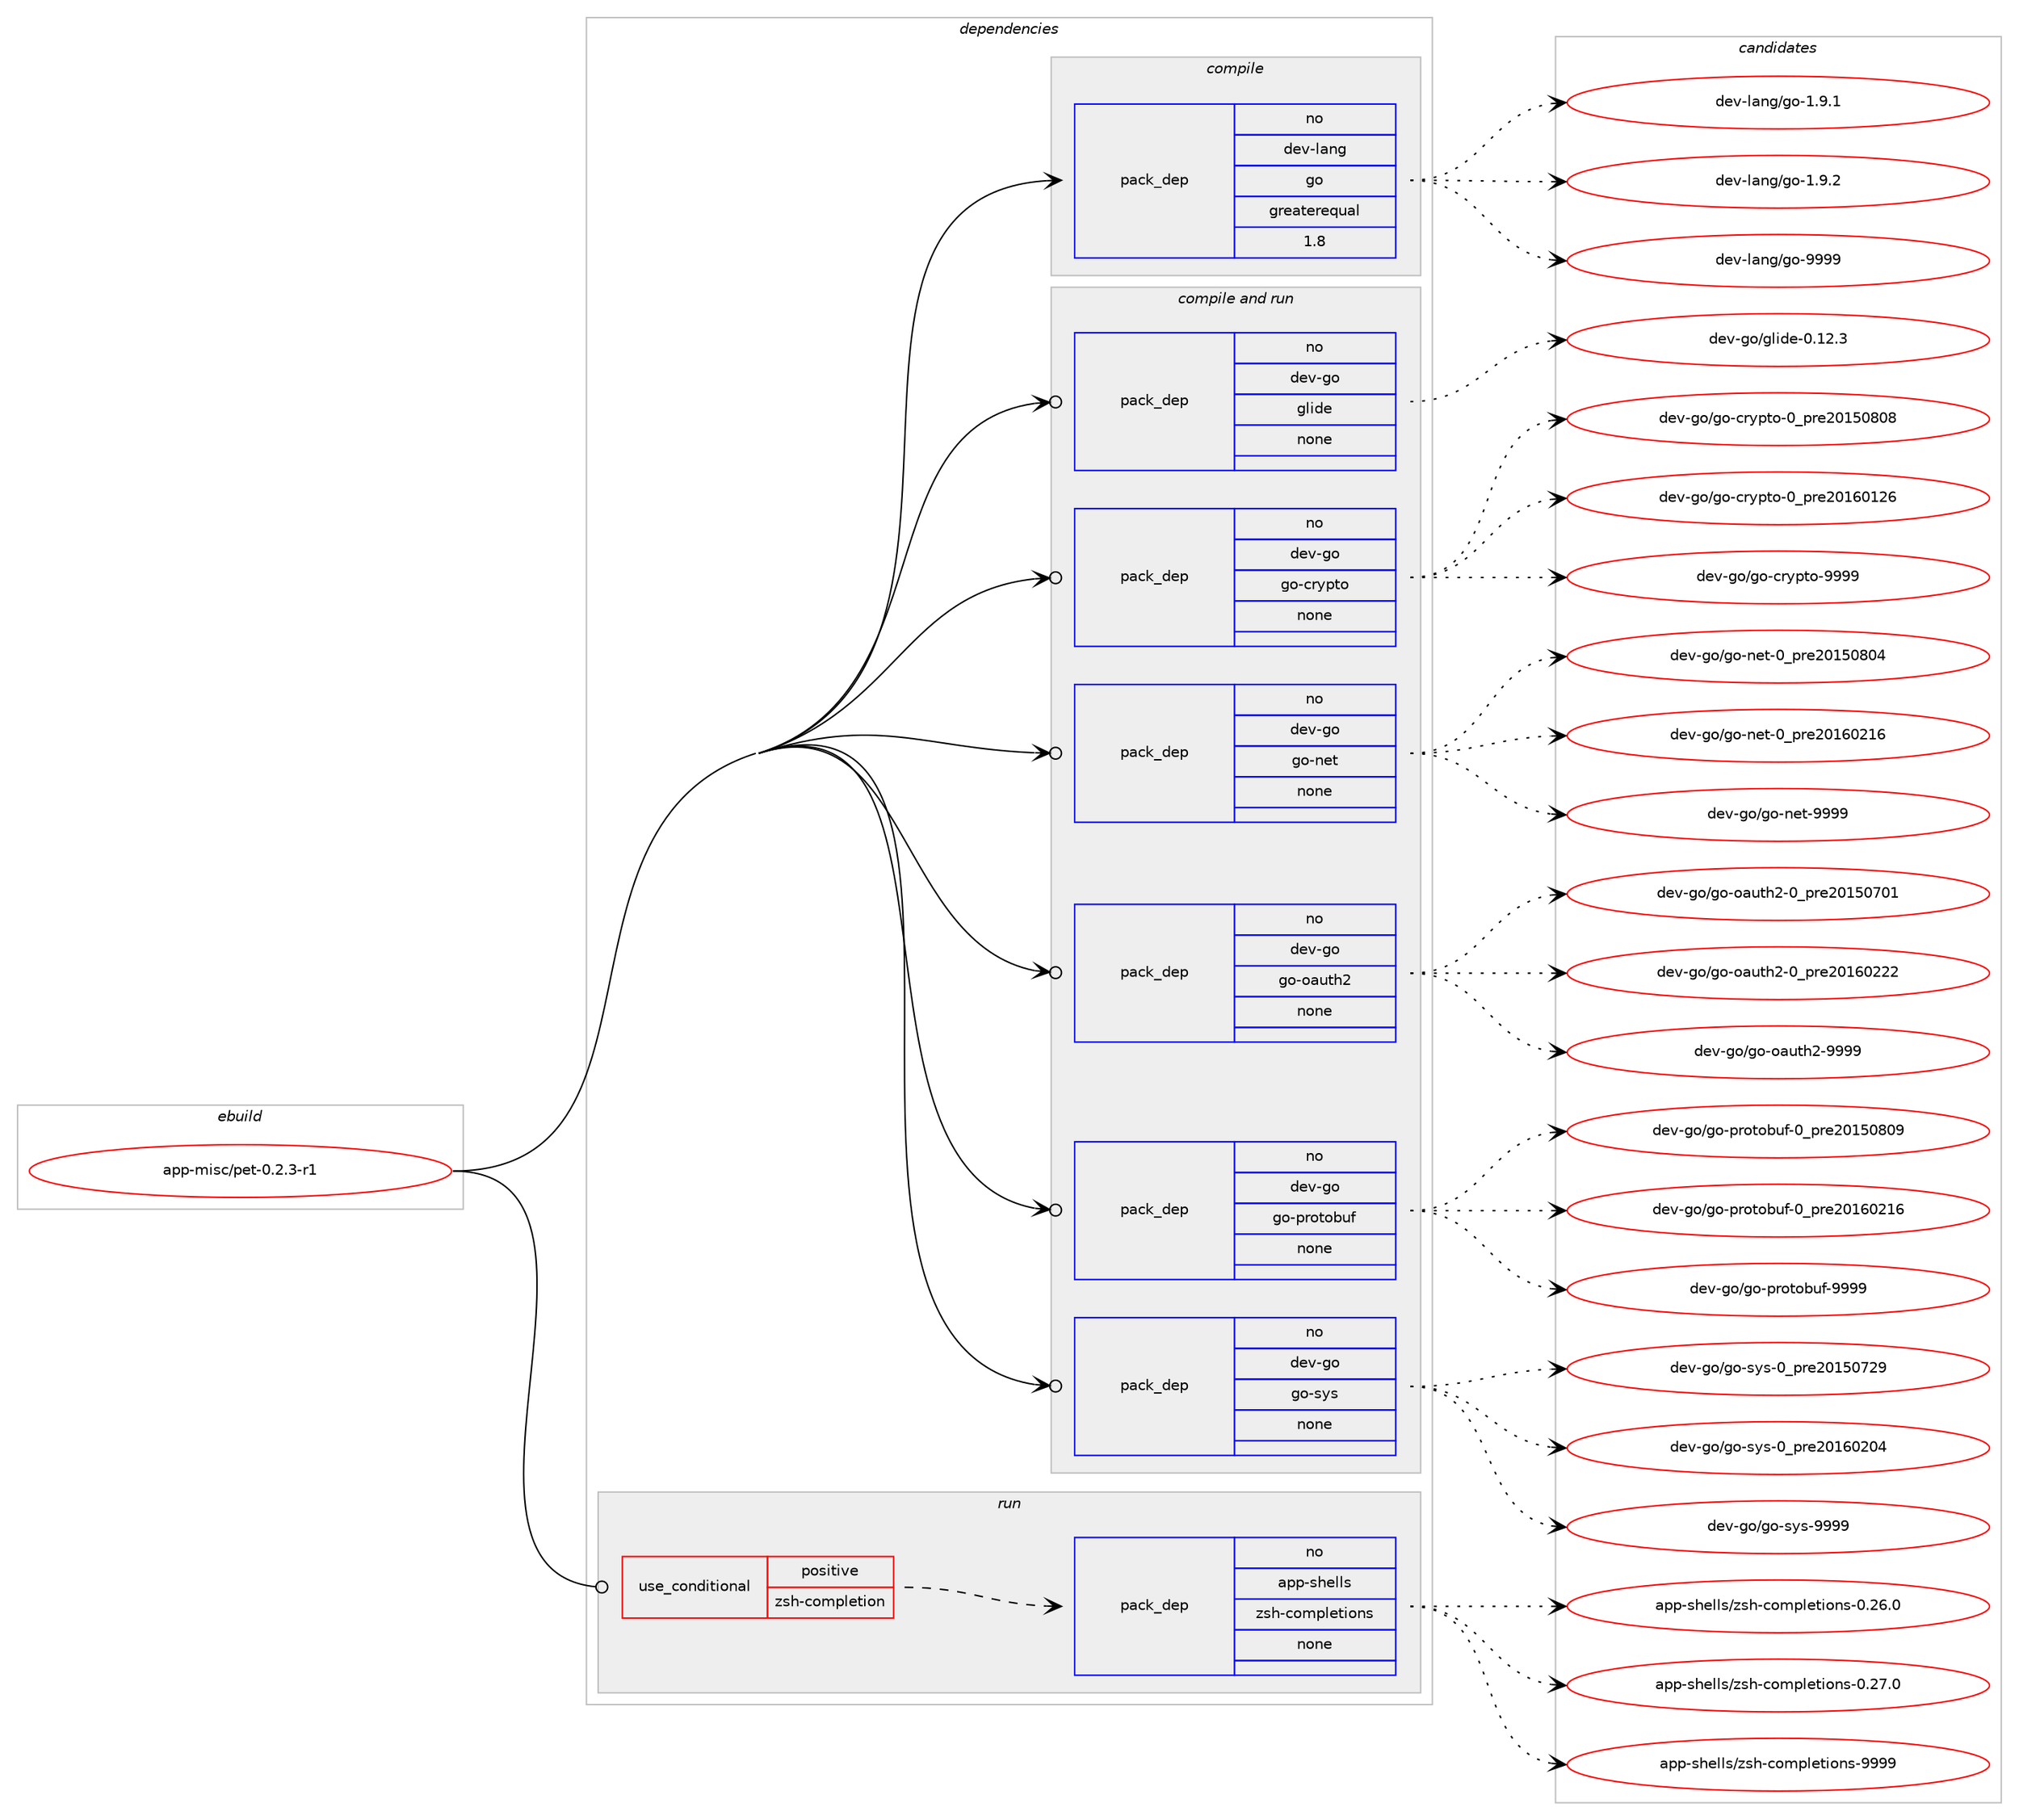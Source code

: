 digraph prolog {

# *************
# Graph options
# *************

newrank=true;
concentrate=true;
compound=true;
graph [rankdir=LR,fontname=Helvetica,fontsize=10,ranksep=1.5];#, ranksep=2.5, nodesep=0.2];
edge  [arrowhead=vee];
node  [fontname=Helvetica,fontsize=10];

# **********
# The ebuild
# **********

subgraph cluster_leftcol {
color=gray;
rank=same;
label=<<i>ebuild</i>>;
id [label="app-misc/pet-0.2.3-r1", color=red, width=4, href="../app-misc/pet-0.2.3-r1.svg"];
}

# ****************
# The dependencies
# ****************

subgraph cluster_midcol {
color=gray;
label=<<i>dependencies</i>>;
subgraph cluster_compile {
fillcolor="#eeeeee";
style=filled;
label=<<i>compile</i>>;
subgraph pack34001 {
dependency47481 [label=<<TABLE BORDER="0" CELLBORDER="1" CELLSPACING="0" CELLPADDING="4" WIDTH="220"><TR><TD ROWSPAN="6" CELLPADDING="30">pack_dep</TD></TR><TR><TD WIDTH="110">no</TD></TR><TR><TD>dev-lang</TD></TR><TR><TD>go</TD></TR><TR><TD>greaterequal</TD></TR><TR><TD>1.8</TD></TR></TABLE>>, shape=none, color=blue];
}
id:e -> dependency47481:w [weight=20,style="solid",arrowhead="vee"];
}
subgraph cluster_compileandrun {
fillcolor="#eeeeee";
style=filled;
label=<<i>compile and run</i>>;
subgraph pack34002 {
dependency47482 [label=<<TABLE BORDER="0" CELLBORDER="1" CELLSPACING="0" CELLPADDING="4" WIDTH="220"><TR><TD ROWSPAN="6" CELLPADDING="30">pack_dep</TD></TR><TR><TD WIDTH="110">no</TD></TR><TR><TD>dev-go</TD></TR><TR><TD>glide</TD></TR><TR><TD>none</TD></TR><TR><TD></TD></TR></TABLE>>, shape=none, color=blue];
}
id:e -> dependency47482:w [weight=20,style="solid",arrowhead="odotvee"];
subgraph pack34003 {
dependency47483 [label=<<TABLE BORDER="0" CELLBORDER="1" CELLSPACING="0" CELLPADDING="4" WIDTH="220"><TR><TD ROWSPAN="6" CELLPADDING="30">pack_dep</TD></TR><TR><TD WIDTH="110">no</TD></TR><TR><TD>dev-go</TD></TR><TR><TD>go-crypto</TD></TR><TR><TD>none</TD></TR><TR><TD></TD></TR></TABLE>>, shape=none, color=blue];
}
id:e -> dependency47483:w [weight=20,style="solid",arrowhead="odotvee"];
subgraph pack34004 {
dependency47484 [label=<<TABLE BORDER="0" CELLBORDER="1" CELLSPACING="0" CELLPADDING="4" WIDTH="220"><TR><TD ROWSPAN="6" CELLPADDING="30">pack_dep</TD></TR><TR><TD WIDTH="110">no</TD></TR><TR><TD>dev-go</TD></TR><TR><TD>go-net</TD></TR><TR><TD>none</TD></TR><TR><TD></TD></TR></TABLE>>, shape=none, color=blue];
}
id:e -> dependency47484:w [weight=20,style="solid",arrowhead="odotvee"];
subgraph pack34005 {
dependency47485 [label=<<TABLE BORDER="0" CELLBORDER="1" CELLSPACING="0" CELLPADDING="4" WIDTH="220"><TR><TD ROWSPAN="6" CELLPADDING="30">pack_dep</TD></TR><TR><TD WIDTH="110">no</TD></TR><TR><TD>dev-go</TD></TR><TR><TD>go-oauth2</TD></TR><TR><TD>none</TD></TR><TR><TD></TD></TR></TABLE>>, shape=none, color=blue];
}
id:e -> dependency47485:w [weight=20,style="solid",arrowhead="odotvee"];
subgraph pack34006 {
dependency47486 [label=<<TABLE BORDER="0" CELLBORDER="1" CELLSPACING="0" CELLPADDING="4" WIDTH="220"><TR><TD ROWSPAN="6" CELLPADDING="30">pack_dep</TD></TR><TR><TD WIDTH="110">no</TD></TR><TR><TD>dev-go</TD></TR><TR><TD>go-protobuf</TD></TR><TR><TD>none</TD></TR><TR><TD></TD></TR></TABLE>>, shape=none, color=blue];
}
id:e -> dependency47486:w [weight=20,style="solid",arrowhead="odotvee"];
subgraph pack34007 {
dependency47487 [label=<<TABLE BORDER="0" CELLBORDER="1" CELLSPACING="0" CELLPADDING="4" WIDTH="220"><TR><TD ROWSPAN="6" CELLPADDING="30">pack_dep</TD></TR><TR><TD WIDTH="110">no</TD></TR><TR><TD>dev-go</TD></TR><TR><TD>go-sys</TD></TR><TR><TD>none</TD></TR><TR><TD></TD></TR></TABLE>>, shape=none, color=blue];
}
id:e -> dependency47487:w [weight=20,style="solid",arrowhead="odotvee"];
}
subgraph cluster_run {
fillcolor="#eeeeee";
style=filled;
label=<<i>run</i>>;
subgraph cond12691 {
dependency47488 [label=<<TABLE BORDER="0" CELLBORDER="1" CELLSPACING="0" CELLPADDING="4"><TR><TD ROWSPAN="3" CELLPADDING="10">use_conditional</TD></TR><TR><TD>positive</TD></TR><TR><TD>zsh-completion</TD></TR></TABLE>>, shape=none, color=red];
subgraph pack34008 {
dependency47489 [label=<<TABLE BORDER="0" CELLBORDER="1" CELLSPACING="0" CELLPADDING="4" WIDTH="220"><TR><TD ROWSPAN="6" CELLPADDING="30">pack_dep</TD></TR><TR><TD WIDTH="110">no</TD></TR><TR><TD>app-shells</TD></TR><TR><TD>zsh-completions</TD></TR><TR><TD>none</TD></TR><TR><TD></TD></TR></TABLE>>, shape=none, color=blue];
}
dependency47488:e -> dependency47489:w [weight=20,style="dashed",arrowhead="vee"];
}
id:e -> dependency47488:w [weight=20,style="solid",arrowhead="odot"];
}
}

# **************
# The candidates
# **************

subgraph cluster_choices {
rank=same;
color=gray;
label=<<i>candidates</i>>;

subgraph choice34001 {
color=black;
nodesep=1;
choice100101118451089711010347103111454946574649 [label="dev-lang/go-1.9.1", color=red, width=4,href="../dev-lang/go-1.9.1.svg"];
choice100101118451089711010347103111454946574650 [label="dev-lang/go-1.9.2", color=red, width=4,href="../dev-lang/go-1.9.2.svg"];
choice1001011184510897110103471031114557575757 [label="dev-lang/go-9999", color=red, width=4,href="../dev-lang/go-9999.svg"];
dependency47481:e -> choice100101118451089711010347103111454946574649:w [style=dotted,weight="100"];
dependency47481:e -> choice100101118451089711010347103111454946574650:w [style=dotted,weight="100"];
dependency47481:e -> choice1001011184510897110103471031114557575757:w [style=dotted,weight="100"];
}
subgraph choice34002 {
color=black;
nodesep=1;
choice100101118451031114710310810510010145484649504651 [label="dev-go/glide-0.12.3", color=red, width=4,href="../dev-go/glide-0.12.3.svg"];
dependency47482:e -> choice100101118451031114710310810510010145484649504651:w [style=dotted,weight="100"];
}
subgraph choice34003 {
color=black;
nodesep=1;
choice100101118451031114710311145991141211121161114548951121141015048495348564856 [label="dev-go/go-crypto-0_pre20150808", color=red, width=4,href="../dev-go/go-crypto-0_pre20150808.svg"];
choice100101118451031114710311145991141211121161114548951121141015048495448495054 [label="dev-go/go-crypto-0_pre20160126", color=red, width=4,href="../dev-go/go-crypto-0_pre20160126.svg"];
choice100101118451031114710311145991141211121161114557575757 [label="dev-go/go-crypto-9999", color=red, width=4,href="../dev-go/go-crypto-9999.svg"];
dependency47483:e -> choice100101118451031114710311145991141211121161114548951121141015048495348564856:w [style=dotted,weight="100"];
dependency47483:e -> choice100101118451031114710311145991141211121161114548951121141015048495448495054:w [style=dotted,weight="100"];
dependency47483:e -> choice100101118451031114710311145991141211121161114557575757:w [style=dotted,weight="100"];
}
subgraph choice34004 {
color=black;
nodesep=1;
choice1001011184510311147103111451101011164548951121141015048495348564852 [label="dev-go/go-net-0_pre20150804", color=red, width=4,href="../dev-go/go-net-0_pre20150804.svg"];
choice1001011184510311147103111451101011164548951121141015048495448504954 [label="dev-go/go-net-0_pre20160216", color=red, width=4,href="../dev-go/go-net-0_pre20160216.svg"];
choice1001011184510311147103111451101011164557575757 [label="dev-go/go-net-9999", color=red, width=4,href="../dev-go/go-net-9999.svg"];
dependency47484:e -> choice1001011184510311147103111451101011164548951121141015048495348564852:w [style=dotted,weight="100"];
dependency47484:e -> choice1001011184510311147103111451101011164548951121141015048495448504954:w [style=dotted,weight="100"];
dependency47484:e -> choice1001011184510311147103111451101011164557575757:w [style=dotted,weight="100"];
}
subgraph choice34005 {
color=black;
nodesep=1;
choice10010111845103111471031114511197117116104504548951121141015048495348554849 [label="dev-go/go-oauth2-0_pre20150701", color=red, width=4,href="../dev-go/go-oauth2-0_pre20150701.svg"];
choice10010111845103111471031114511197117116104504548951121141015048495448505050 [label="dev-go/go-oauth2-0_pre20160222", color=red, width=4,href="../dev-go/go-oauth2-0_pre20160222.svg"];
choice10010111845103111471031114511197117116104504557575757 [label="dev-go/go-oauth2-9999", color=red, width=4,href="../dev-go/go-oauth2-9999.svg"];
dependency47485:e -> choice10010111845103111471031114511197117116104504548951121141015048495348554849:w [style=dotted,weight="100"];
dependency47485:e -> choice10010111845103111471031114511197117116104504548951121141015048495448505050:w [style=dotted,weight="100"];
dependency47485:e -> choice10010111845103111471031114511197117116104504557575757:w [style=dotted,weight="100"];
}
subgraph choice34006 {
color=black;
nodesep=1;
choice100101118451031114710311145112114111116111981171024548951121141015048495348564857 [label="dev-go/go-protobuf-0_pre20150809", color=red, width=4,href="../dev-go/go-protobuf-0_pre20150809.svg"];
choice100101118451031114710311145112114111116111981171024548951121141015048495448504954 [label="dev-go/go-protobuf-0_pre20160216", color=red, width=4,href="../dev-go/go-protobuf-0_pre20160216.svg"];
choice100101118451031114710311145112114111116111981171024557575757 [label="dev-go/go-protobuf-9999", color=red, width=4,href="../dev-go/go-protobuf-9999.svg"];
dependency47486:e -> choice100101118451031114710311145112114111116111981171024548951121141015048495348564857:w [style=dotted,weight="100"];
dependency47486:e -> choice100101118451031114710311145112114111116111981171024548951121141015048495448504954:w [style=dotted,weight="100"];
dependency47486:e -> choice100101118451031114710311145112114111116111981171024557575757:w [style=dotted,weight="100"];
}
subgraph choice34007 {
color=black;
nodesep=1;
choice1001011184510311147103111451151211154548951121141015048495348555057 [label="dev-go/go-sys-0_pre20150729", color=red, width=4,href="../dev-go/go-sys-0_pre20150729.svg"];
choice1001011184510311147103111451151211154548951121141015048495448504852 [label="dev-go/go-sys-0_pre20160204", color=red, width=4,href="../dev-go/go-sys-0_pre20160204.svg"];
choice1001011184510311147103111451151211154557575757 [label="dev-go/go-sys-9999", color=red, width=4,href="../dev-go/go-sys-9999.svg"];
dependency47487:e -> choice1001011184510311147103111451151211154548951121141015048495348555057:w [style=dotted,weight="100"];
dependency47487:e -> choice1001011184510311147103111451151211154548951121141015048495448504852:w [style=dotted,weight="100"];
dependency47487:e -> choice1001011184510311147103111451151211154557575757:w [style=dotted,weight="100"];
}
subgraph choice34008 {
color=black;
nodesep=1;
choice971121124511510410110810811547122115104459911110911210810111610511111011545484650544648 [label="app-shells/zsh-completions-0.26.0", color=red, width=4,href="../app-shells/zsh-completions-0.26.0.svg"];
choice971121124511510410110810811547122115104459911110911210810111610511111011545484650554648 [label="app-shells/zsh-completions-0.27.0", color=red, width=4,href="../app-shells/zsh-completions-0.27.0.svg"];
choice97112112451151041011081081154712211510445991111091121081011161051111101154557575757 [label="app-shells/zsh-completions-9999", color=red, width=4,href="../app-shells/zsh-completions-9999.svg"];
dependency47489:e -> choice971121124511510410110810811547122115104459911110911210810111610511111011545484650544648:w [style=dotted,weight="100"];
dependency47489:e -> choice971121124511510410110810811547122115104459911110911210810111610511111011545484650554648:w [style=dotted,weight="100"];
dependency47489:e -> choice97112112451151041011081081154712211510445991111091121081011161051111101154557575757:w [style=dotted,weight="100"];
}
}

}
